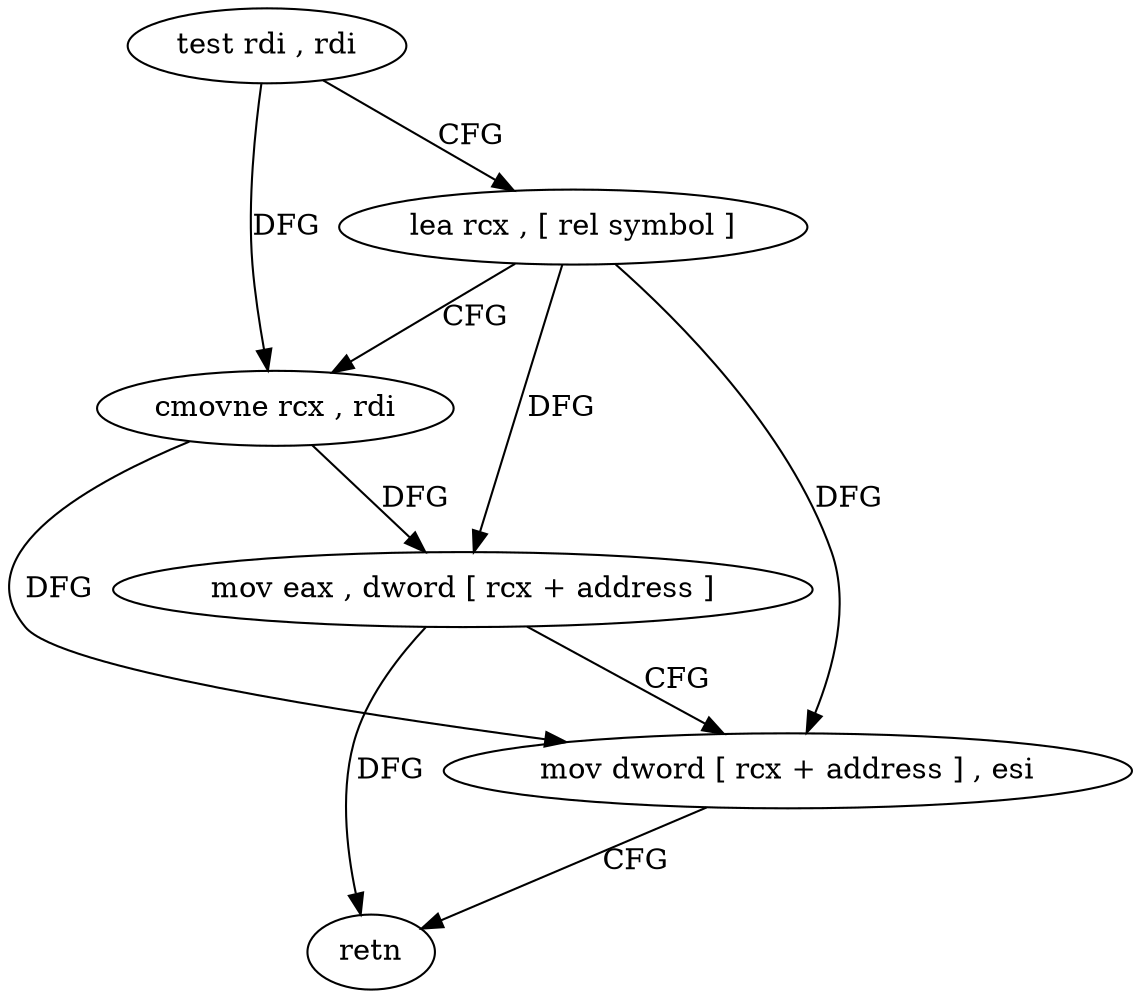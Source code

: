 digraph "func" {
"4222592" [label = "test rdi , rdi" ]
"4222595" [label = "lea rcx , [ rel symbol ]" ]
"4222602" [label = "cmovne rcx , rdi" ]
"4222606" [label = "mov eax , dword [ rcx + address ]" ]
"4222609" [label = "mov dword [ rcx + address ] , esi" ]
"4222612" [label = "retn" ]
"4222592" -> "4222595" [ label = "CFG" ]
"4222592" -> "4222602" [ label = "DFG" ]
"4222595" -> "4222602" [ label = "CFG" ]
"4222595" -> "4222606" [ label = "DFG" ]
"4222595" -> "4222609" [ label = "DFG" ]
"4222602" -> "4222606" [ label = "DFG" ]
"4222602" -> "4222609" [ label = "DFG" ]
"4222606" -> "4222609" [ label = "CFG" ]
"4222606" -> "4222612" [ label = "DFG" ]
"4222609" -> "4222612" [ label = "CFG" ]
}
